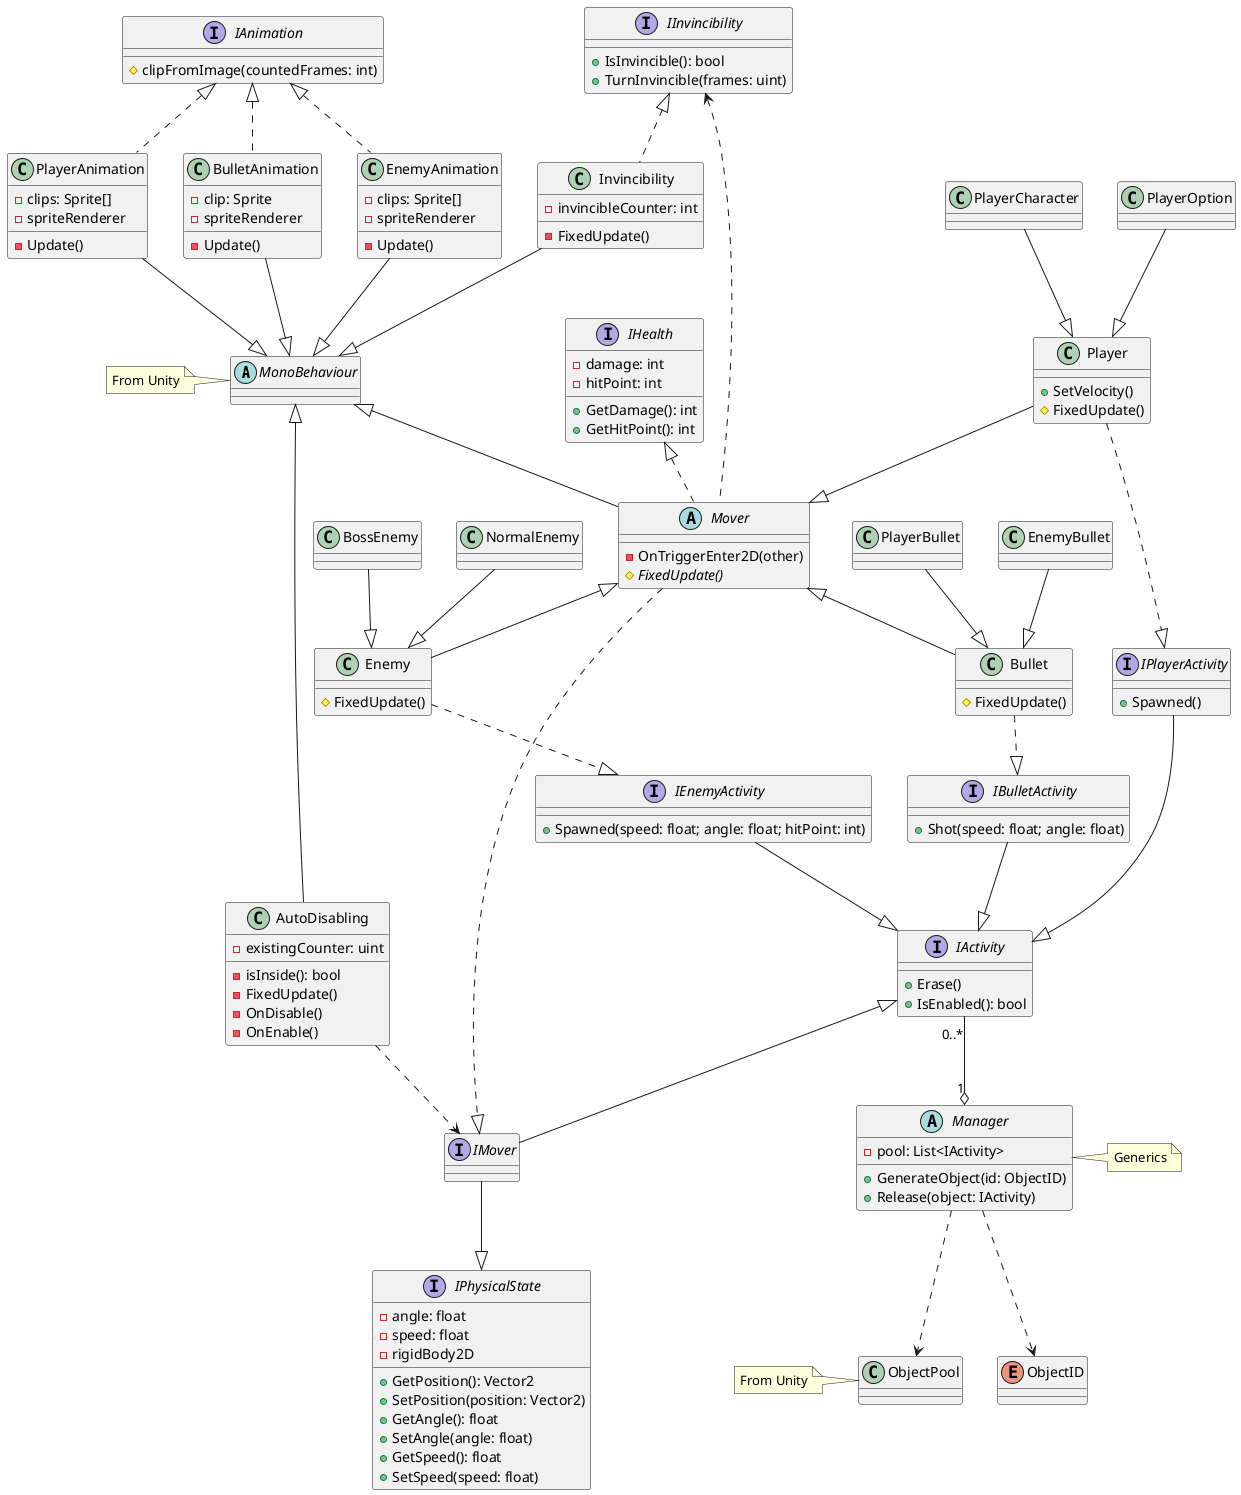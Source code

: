 @startuml classes
abstract MonoBehaviour
note left of MonoBehaviour
    From Unity
end note

interface IActivity {
    +Erase()
    +IsEnabled(): bool
    'IsAlive(): bool
}

interface IBulletActivity {
    +Shot(speed: float; angle: float)
}

interface IEnemyActivity {
    +Spawned(speed: float; angle: float; hitPoint: int)
}

interface IPlayerActivity {
    +Spawned()
}

IBulletActivity --|> IActivity
IEnemyActivity --|> IActivity
IPlayerActivity --|> IActivity

interface IPhysicalState {
    -angle: float
    -speed: float
    -rigidBody2D
    +GetPosition(): Vector2
    +SetPosition(position: Vector2)
    +GetAngle(): float
    +SetAngle(angle: float)
    +GetSpeed(): float
    +SetSpeed(speed: float)
}

class AutoDisabling {
    -existingCounter: uint
    -isInside(): bool
    -FixedUpdate()
    -OnDisable()
    -OnEnable()
}

interface IMover

MonoBehaviour <|-- AutoDisabling
IActivity <|-- IMover
IMover --|> IPhysicalState
AutoDisabling ..> IMover

interface IInvincibility {
    +IsInvincible(): bool
    +TurnInvincible(frames: uint)
}

class Invincibility {
    -invincibleCounter: int
    -FixedUpdate()
}

IInvincibility <|.. Invincibility
Invincibility --|> MonoBehaviour
IInvincibility <.. Mover

interface IHealth {
    -damage: int
    -hitPoint: int
    +GetDamage(): int
    +GetHitPoint(): int
}

abstract Mover {
    -OnTriggerEnter2D(other)
    #{abstract} FixedUpdate()
}

MonoBehaviour <|-- Mover
Mover ..|> IMover
IHealth <|.. Mover

class Bullet {
    #FixedUpdate()
}

class Enemy {
    #FixedUpdate()
}

class Player {
    +SetVelocity()
    #FixedUpdate()
}

Mover <|-- Bullet
Bullet ..|> IBulletActivity
Mover <|-- Enemy
Enemy ..|> IEnemyActivity
Player --|> Mover
Player ..|> IPlayerActivity

class EnemyBullet
class PlayerBullet

EnemyBullet --|> Bullet
PlayerBullet --|> Bullet

class NormalEnemy
class BossEnemy

NormalEnemy --|> Enemy
BossEnemy --|> Enemy

class PlayerCharacter
class PlayerOption

PlayerOption --|> Player
PlayerCharacter --|> Player

class ObjectPool
note left of ObjectPool
    From Unity
end note

enum ObjectID

abstract Manager {
    -pool: List<IActivity>
    +GenerateObject(id: ObjectID)
    +Release(object: IActivity)
}
note right of Manager
    Generics
end note

IActivity "0..*" --o "1" Manager
Manager ..> ObjectPool
Manager ..> ObjectID

interface IAnimation {
    #clipFromImage(countedFrames: int)
}

class BulletAnimation {
    -clip: Sprite
    -spriteRenderer
    -Update()
}

class EnemyAnimation {
    -clips: Sprite[]
    -spriteRenderer
    -Update()
}

class PlayerAnimation {
    -clips: Sprite[]
    -spriteRenderer
    -Update()
}

IAnimation <|.. BulletAnimation
IAnimation <|.. EnemyAnimation
IAnimation <|.. PlayerAnimation
BulletAnimation --|> MonoBehaviour
EnemyAnimation --|> MonoBehaviour
PlayerAnimation --|> MonoBehaviour
@enduml